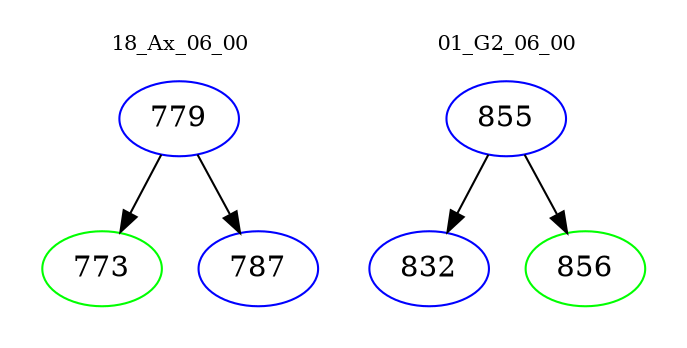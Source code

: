 digraph{
subgraph cluster_0 {
color = white
label = "18_Ax_06_00";
fontsize=10;
T0_779 [label="779", color="blue"]
T0_779 -> T0_773 [color="black"]
T0_773 [label="773", color="green"]
T0_779 -> T0_787 [color="black"]
T0_787 [label="787", color="blue"]
}
subgraph cluster_1 {
color = white
label = "01_G2_06_00";
fontsize=10;
T1_855 [label="855", color="blue"]
T1_855 -> T1_832 [color="black"]
T1_832 [label="832", color="blue"]
T1_855 -> T1_856 [color="black"]
T1_856 [label="856", color="green"]
}
}
